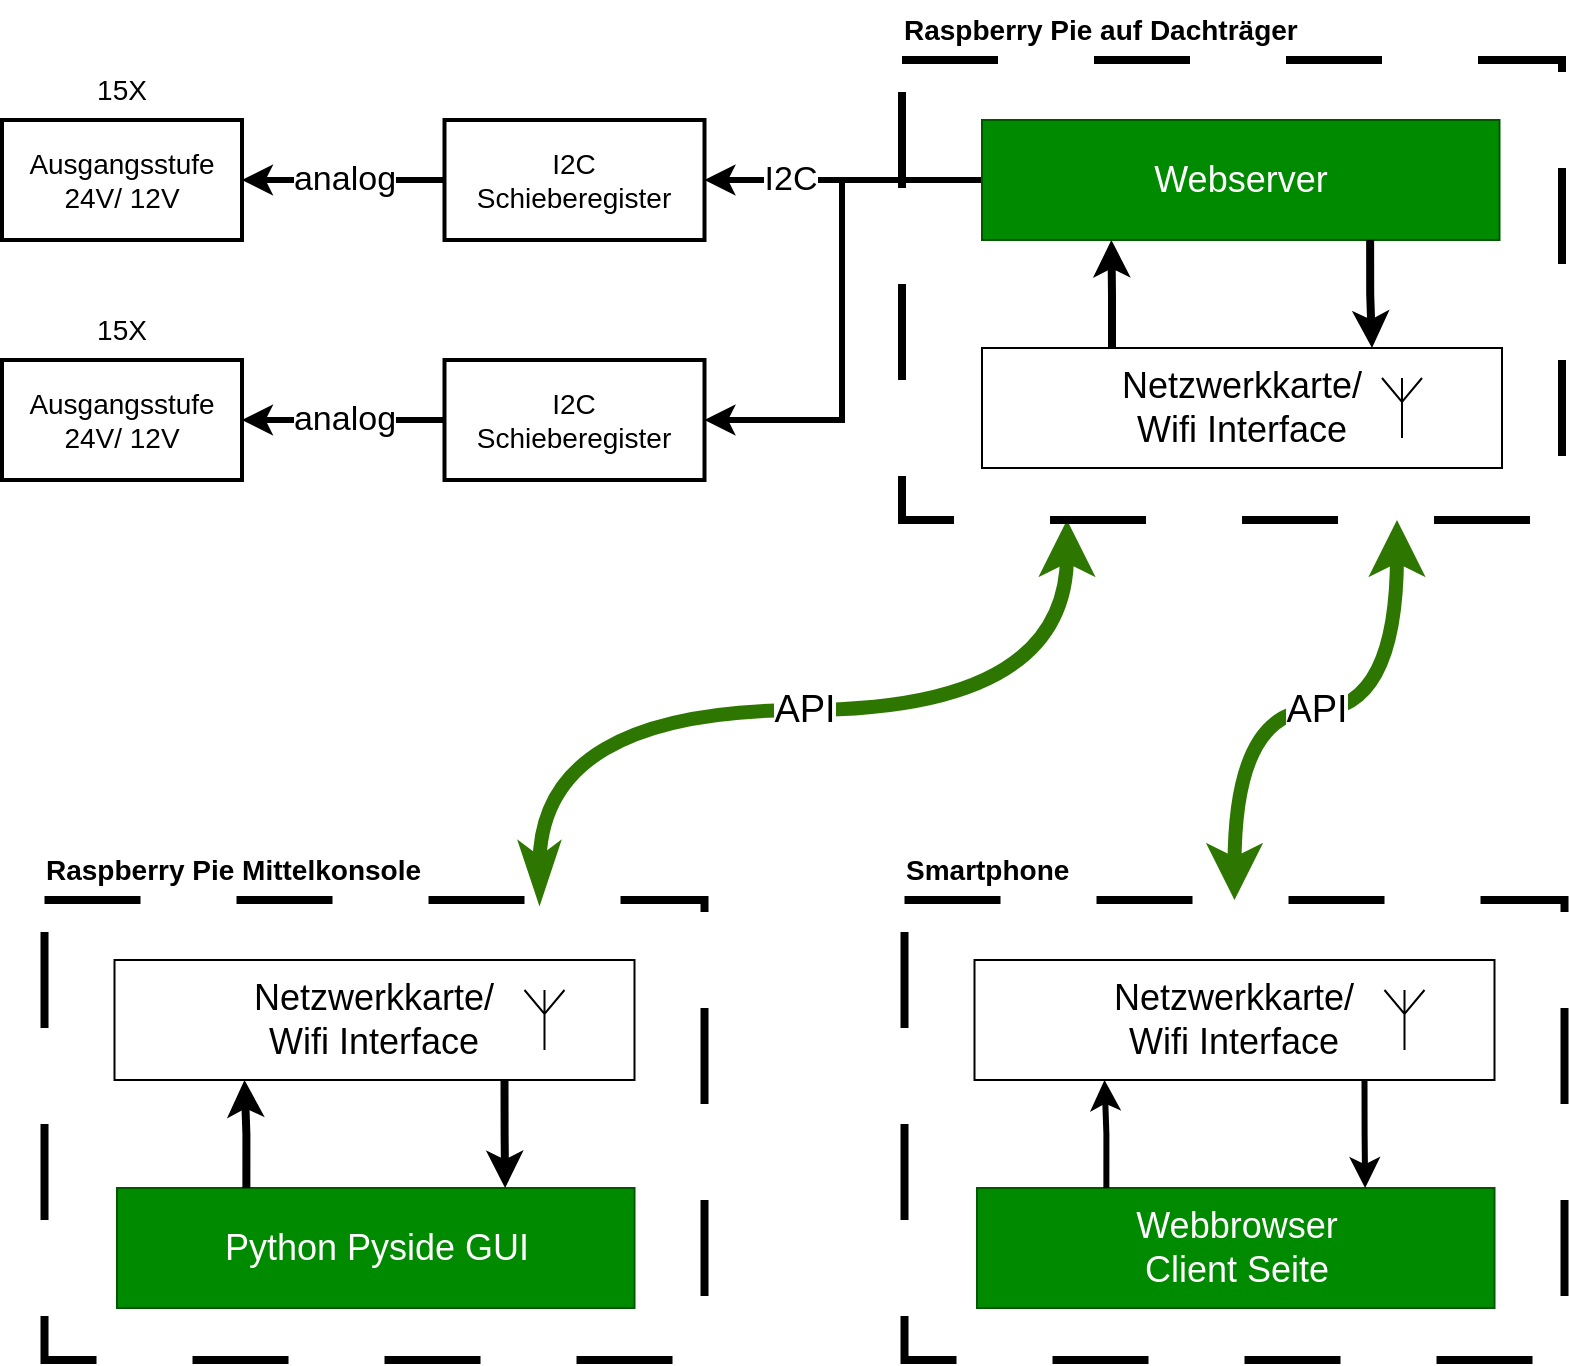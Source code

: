 <mxfile version="21.1.2" type="device">
  <diagram name="Page-1" id="Pg1XpjBiWAMOqzFmVkYa">
    <mxGraphModel dx="941" dy="644" grid="1" gridSize="10" guides="1" tooltips="1" connect="1" arrows="1" fold="1" page="1" pageScale="1" pageWidth="1169" pageHeight="827" background="none" math="0" shadow="0">
      <root>
        <mxCell id="0" />
        <mxCell id="1" parent="0" />
        <mxCell id="GWNYYibfc6u7Uzu7YpZk-8" value="I2C" style="edgeStyle=orthogonalEdgeStyle;rounded=0;orthogonalLoop=1;jettySize=auto;html=1;exitX=0;exitY=0.5;exitDx=0;exitDy=0;strokeWidth=3;fontSize=17;" parent="1" source="GWNYYibfc6u7Uzu7YpZk-1" target="GWNYYibfc6u7Uzu7YpZk-3" edge="1">
          <mxGeometry x="0.385" relative="1" as="geometry">
            <mxPoint as="offset" />
          </mxGeometry>
        </mxCell>
        <mxCell id="GWNYYibfc6u7Uzu7YpZk-29" style="edgeStyle=orthogonalEdgeStyle;rounded=0;orthogonalLoop=1;jettySize=auto;html=1;exitX=0;exitY=0.5;exitDx=0;exitDy=0;entryX=1;entryY=0.5;entryDx=0;entryDy=0;strokeWidth=3;" parent="1" source="GWNYYibfc6u7Uzu7YpZk-1" target="GWNYYibfc6u7Uzu7YpZk-6" edge="1">
          <mxGeometry relative="1" as="geometry">
            <Array as="points">
              <mxPoint x="440" y="160" />
              <mxPoint x="440" y="280" />
            </Array>
          </mxGeometry>
        </mxCell>
        <mxCell id="GWNYYibfc6u7Uzu7YpZk-2" value="Ausgangsstufe 24V/ 12V" style="rounded=0;whiteSpace=wrap;html=1;fontSize=14;strokeWidth=2;" parent="1" vertex="1">
          <mxGeometry x="20" y="130" width="120" height="60" as="geometry" />
        </mxCell>
        <mxCell id="GWNYYibfc6u7Uzu7YpZk-10" value="analog" style="edgeStyle=orthogonalEdgeStyle;rounded=0;orthogonalLoop=1;jettySize=auto;html=1;exitX=0;exitY=0.5;exitDx=0;exitDy=0;strokeWidth=3;fontSize=17;" parent="1" source="GWNYYibfc6u7Uzu7YpZk-3" target="GWNYYibfc6u7Uzu7YpZk-2" edge="1">
          <mxGeometry relative="1" as="geometry" />
        </mxCell>
        <mxCell id="GWNYYibfc6u7Uzu7YpZk-3" value="I2C &lt;br style=&quot;font-size: 14px;&quot;&gt;Schieberegister" style="rounded=0;whiteSpace=wrap;html=1;fontSize=14;strokeWidth=2;" parent="1" vertex="1">
          <mxGeometry x="241.25" y="130" width="130" height="60" as="geometry" />
        </mxCell>
        <mxCell id="GWNYYibfc6u7Uzu7YpZk-4" value="15X" style="text;html=1;strokeColor=none;fillColor=none;align=center;verticalAlign=middle;whiteSpace=wrap;rounded=0;fontSize=14;" parent="1" vertex="1">
          <mxGeometry x="50" y="100" width="60" height="30" as="geometry" />
        </mxCell>
        <mxCell id="GWNYYibfc6u7Uzu7YpZk-5" value="Ausgangsstufe 24V/ 12V" style="rounded=0;whiteSpace=wrap;html=1;fontSize=14;strokeWidth=2;" parent="1" vertex="1">
          <mxGeometry x="20" y="250" width="120" height="60" as="geometry" />
        </mxCell>
        <mxCell id="GWNYYibfc6u7Uzu7YpZk-11" value="analog" style="edgeStyle=orthogonalEdgeStyle;rounded=0;orthogonalLoop=1;jettySize=auto;html=1;exitX=0;exitY=0.5;exitDx=0;exitDy=0;entryX=1;entryY=0.5;entryDx=0;entryDy=0;strokeWidth=3;fontSize=17;" parent="1" source="GWNYYibfc6u7Uzu7YpZk-6" target="GWNYYibfc6u7Uzu7YpZk-5" edge="1">
          <mxGeometry relative="1" as="geometry" />
        </mxCell>
        <mxCell id="GWNYYibfc6u7Uzu7YpZk-6" value="I2C &lt;br style=&quot;font-size: 14px;&quot;&gt;Schieberegister" style="rounded=0;whiteSpace=wrap;html=1;fontSize=14;strokeWidth=2;" parent="1" vertex="1">
          <mxGeometry x="241.25" y="250" width="130" height="60" as="geometry" />
        </mxCell>
        <mxCell id="GWNYYibfc6u7Uzu7YpZk-7" value="15X" style="text;html=1;strokeColor=none;fillColor=none;align=center;verticalAlign=middle;whiteSpace=wrap;rounded=0;fontSize=14;" parent="1" vertex="1">
          <mxGeometry x="50" y="220" width="60" height="30" as="geometry" />
        </mxCell>
        <mxCell id="GWNYYibfc6u7Uzu7YpZk-49" value="API" style="edgeStyle=orthogonalEdgeStyle;rounded=0;orthogonalLoop=1;jettySize=auto;html=1;exitX=0.75;exitY=0;exitDx=0;exitDy=0;entryX=0.25;entryY=1;entryDx=0;entryDy=0;curved=1;startArrow=classicThin;startFill=1;fillColor=#60a917;strokeColor=#2D7600;strokeWidth=7;fontSize=19;" parent="1" source="GWNYYibfc6u7Uzu7YpZk-31" target="GWNYYibfc6u7Uzu7YpZk-12" edge="1">
          <mxGeometry relative="1" as="geometry" />
        </mxCell>
        <mxCell id="GWNYYibfc6u7Uzu7YpZk-50" value="API" style="edgeStyle=orthogonalEdgeStyle;rounded=0;orthogonalLoop=1;jettySize=auto;html=1;exitX=0.5;exitY=0;exitDx=0;exitDy=0;entryX=0.75;entryY=1;entryDx=0;entryDy=0;curved=1;startArrow=classic;startFill=1;fillColor=#60a917;strokeColor=#2D7600;strokeWidth=7;fontSize=19;" parent="1" source="GWNYYibfc6u7Uzu7YpZk-44" target="GWNYYibfc6u7Uzu7YpZk-12" edge="1">
          <mxGeometry relative="1" as="geometry" />
        </mxCell>
        <mxCell id="GWNYYibfc6u7Uzu7YpZk-58" value="" style="group;strokeWidth=3;fontSize=18;" parent="1" vertex="1" connectable="0">
          <mxGeometry x="40" y="490" width="331.25" height="260" as="geometry" />
        </mxCell>
        <mxCell id="GWNYYibfc6u7Uzu7YpZk-31" value="" style="rounded=0;whiteSpace=wrap;html=1;fillColor=none;dashed=1;dashPattern=12 12;strokeWidth=4;" parent="GWNYYibfc6u7Uzu7YpZk-58" vertex="1">
          <mxGeometry x="1.25" y="30" width="330" height="230" as="geometry" />
        </mxCell>
        <mxCell id="GWNYYibfc6u7Uzu7YpZk-33" value="Python Pyside GUI" style="rounded=0;whiteSpace=wrap;html=1;fillColor=#008a00;fontColor=#ffffff;strokeColor=#005700;fontSize=18;" parent="GWNYYibfc6u7Uzu7YpZk-58" vertex="1">
          <mxGeometry x="37.5" y="174" width="258.75" height="60" as="geometry" />
        </mxCell>
        <mxCell id="GWNYYibfc6u7Uzu7YpZk-34" value="Raspberry Pie Mittelkonsole" style="text;html=1;strokeColor=none;fillColor=none;align=left;verticalAlign=middle;whiteSpace=wrap;rounded=0;fontStyle=1;fontSize=14;" parent="GWNYYibfc6u7Uzu7YpZk-58" vertex="1">
          <mxGeometry width="202.5" height="30" as="geometry" />
        </mxCell>
        <mxCell id="GWNYYibfc6u7Uzu7YpZk-52" style="edgeStyle=orthogonalEdgeStyle;rounded=0;orthogonalLoop=1;jettySize=auto;html=1;exitX=0.75;exitY=1;exitDx=0;exitDy=0;exitPerimeter=0;entryX=0.75;entryY=0;entryDx=0;entryDy=0;strokeWidth=4;" parent="GWNYYibfc6u7Uzu7YpZk-58" source="GWNYYibfc6u7Uzu7YpZk-39" target="GWNYYibfc6u7Uzu7YpZk-33" edge="1">
          <mxGeometry relative="1" as="geometry" />
        </mxCell>
        <mxCell id="GWNYYibfc6u7Uzu7YpZk-39" value="Netzwerkkarte/&lt;br style=&quot;font-size: 18px;&quot;&gt;Wifi Interface" style="rounded=0;whiteSpace=wrap;html=1;points=[[0,0,0,0,0],[0,0.25,0,0,0],[0,0.5,0,0,0],[0,0.75,0,0,0],[0,1,0,0,0],[0.13,0,0,0,0],[0.25,0,0,0,0],[0.25,1,0,0,0],[0.38,0,0,0,0],[0.5,0,0,0,0],[0.5,1,0,0,0],[0.62,0,0,0,0],[0.75,0,0,0,0],[0.75,1,0,0,0],[0.87,0,0,0,0],[1,0,0,0,0],[1,0.25,0,0,0],[1,0.5,0,0,0],[1,0.75,0,0,0],[1,1,0,0,0]];fontSize=18;" parent="GWNYYibfc6u7Uzu7YpZk-58" vertex="1">
          <mxGeometry x="36.25" y="60" width="260" height="60" as="geometry" />
        </mxCell>
        <mxCell id="GWNYYibfc6u7Uzu7YpZk-51" style="edgeStyle=orthogonalEdgeStyle;rounded=0;orthogonalLoop=1;jettySize=auto;html=1;exitX=0.25;exitY=0;exitDx=0;exitDy=0;entryX=0.25;entryY=1;entryDx=0;entryDy=0;entryPerimeter=0;strokeWidth=4;" parent="GWNYYibfc6u7Uzu7YpZk-58" source="GWNYYibfc6u7Uzu7YpZk-33" target="GWNYYibfc6u7Uzu7YpZk-39" edge="1">
          <mxGeometry relative="1" as="geometry" />
        </mxCell>
        <mxCell id="GWNYYibfc6u7Uzu7YpZk-40" value="" style="verticalLabelPosition=bottom;shadow=0;dashed=0;align=center;html=1;verticalAlign=top;shape=mxgraph.electrical.radio.aerial_-_antenna_1;" parent="GWNYYibfc6u7Uzu7YpZk-58" vertex="1">
          <mxGeometry x="241.25" y="75" width="20" height="30" as="geometry" />
        </mxCell>
        <mxCell id="GWNYYibfc6u7Uzu7YpZk-44" value="" style="rounded=0;whiteSpace=wrap;html=1;fillColor=none;dashed=1;dashPattern=12 12;strokeWidth=4;" parent="1" vertex="1">
          <mxGeometry x="471.25" y="520" width="330" height="230" as="geometry" />
        </mxCell>
        <mxCell id="GWNYYibfc6u7Uzu7YpZk-45" value="Webbrowser&lt;br style=&quot;font-size: 18px;&quot;&gt;Client Seite" style="rounded=0;whiteSpace=wrap;html=1;fillColor=#008a00;fontColor=#ffffff;strokeColor=#005700;fontSize=18;" parent="1" vertex="1">
          <mxGeometry x="507.5" y="664" width="258.75" height="60" as="geometry" />
        </mxCell>
        <mxCell id="GWNYYibfc6u7Uzu7YpZk-46" value="&lt;font style=&quot;font-size: 14px;&quot;&gt;Smartphone&lt;/font&gt;" style="text;html=1;strokeColor=none;fillColor=none;align=left;verticalAlign=middle;whiteSpace=wrap;rounded=0;fontStyle=1" parent="1" vertex="1">
          <mxGeometry x="470" y="490" width="202.5" height="30" as="geometry" />
        </mxCell>
        <mxCell id="GWNYYibfc6u7Uzu7YpZk-54" style="edgeStyle=orthogonalEdgeStyle;rounded=0;orthogonalLoop=1;jettySize=auto;html=1;exitX=0.75;exitY=1;exitDx=0;exitDy=0;exitPerimeter=0;entryX=0.75;entryY=0;entryDx=0;entryDy=0;strokeWidth=3;" parent="1" source="GWNYYibfc6u7Uzu7YpZk-47" target="GWNYYibfc6u7Uzu7YpZk-45" edge="1">
          <mxGeometry relative="1" as="geometry" />
        </mxCell>
        <mxCell id="GWNYYibfc6u7Uzu7YpZk-47" value="Netzwerkkarte/&lt;br style=&quot;font-size: 18px;&quot;&gt;Wifi Interface" style="rounded=0;whiteSpace=wrap;html=1;points=[[0,0,0,0,0],[0,0.25,0,0,0],[0,0.5,0,0,0],[0,0.75,0,0,0],[0,1,0,0,0],[0.13,0,0,0,0],[0.25,0,0,0,0],[0.25,1,0,0,0],[0.38,0,0,0,0],[0.5,0,0,0,0],[0.5,1,0,0,0],[0.62,0,0,0,0],[0.75,0,0,0,0],[0.75,1,0,0,0],[0.87,0,0,0,0],[1,0,0,0,0],[1,0.25,0,0,0],[1,0.5,0,0,0],[1,0.75,0,0,0],[1,1,0,0,0]];fontSize=18;" parent="1" vertex="1">
          <mxGeometry x="506.25" y="550" width="260" height="60" as="geometry" />
        </mxCell>
        <mxCell id="GWNYYibfc6u7Uzu7YpZk-53" style="edgeStyle=orthogonalEdgeStyle;rounded=0;orthogonalLoop=1;jettySize=auto;html=1;exitX=0.25;exitY=0;exitDx=0;exitDy=0;entryX=0.25;entryY=1;entryDx=0;entryDy=0;entryPerimeter=0;strokeWidth=3;" parent="1" source="GWNYYibfc6u7Uzu7YpZk-45" target="GWNYYibfc6u7Uzu7YpZk-47" edge="1">
          <mxGeometry relative="1" as="geometry" />
        </mxCell>
        <mxCell id="GWNYYibfc6u7Uzu7YpZk-48" value="" style="verticalLabelPosition=bottom;shadow=0;dashed=0;align=center;html=1;verticalAlign=top;shape=mxgraph.electrical.radio.aerial_-_antenna_1;" parent="1" vertex="1">
          <mxGeometry x="711.25" y="565" width="20" height="30" as="geometry" />
        </mxCell>
        <mxCell id="GWNYYibfc6u7Uzu7YpZk-12" value="" style="rounded=0;whiteSpace=wrap;html=1;fillColor=none;dashed=1;dashPattern=12 12;strokeWidth=4;perimeterSpacing=0;" parent="1" vertex="1">
          <mxGeometry x="470" y="100" width="330" height="230" as="geometry" />
        </mxCell>
        <mxCell id="GWNYYibfc6u7Uzu7YpZk-1" value="Webserver" style="rounded=0;whiteSpace=wrap;html=1;fillColor=#008a00;fontColor=#ffffff;strokeColor=#005700;fontSize=18;" parent="1" vertex="1">
          <mxGeometry x="510" y="130" width="258.75" height="60" as="geometry" />
        </mxCell>
        <mxCell id="GWNYYibfc6u7Uzu7YpZk-13" value="Raspberry Pie auf Dachträger" style="text;html=1;strokeColor=none;fillColor=none;align=left;verticalAlign=middle;whiteSpace=wrap;rounded=0;fontStyle=1;fontSize=14;" parent="1" vertex="1">
          <mxGeometry x="468.75" y="70" width="202.5" height="30" as="geometry" />
        </mxCell>
        <mxCell id="GWNYYibfc6u7Uzu7YpZk-22" style="edgeStyle=orthogonalEdgeStyle;rounded=0;orthogonalLoop=1;jettySize=auto;html=1;exitX=0.25;exitY=0;exitDx=0;exitDy=0;exitPerimeter=0;entryX=0.25;entryY=1;entryDx=0;entryDy=0;strokeWidth=4;" parent="1" source="GWNYYibfc6u7Uzu7YpZk-15" target="GWNYYibfc6u7Uzu7YpZk-1" edge="1">
          <mxGeometry relative="1" as="geometry" />
        </mxCell>
        <mxCell id="GWNYYibfc6u7Uzu7YpZk-15" value="Netzwerkkarte/&lt;br style=&quot;font-size: 18px;&quot;&gt;Wifi Interface" style="rounded=0;whiteSpace=wrap;html=1;points=[[0,0,0,0,0],[0,0.25,0,0,0],[0,0.5,0,0,0],[0,0.75,0,0,0],[0,1,0,0,0],[0.13,0,0,0,0],[0.25,0,0,0,0],[0.25,1,0,0,0],[0.38,0,0,0,0],[0.5,0,0,0,0],[0.5,1,0,0,0],[0.62,0,0,0,0],[0.75,0,0,0,0],[0.75,1,0,0,0],[0.87,0,0,0,0],[1,0,0,0,0],[1,0.25,0,0,0],[1,0.5,0,0,0],[1,0.75,0,0,0],[1,1,0,0,0]];fontSize=18;" parent="1" vertex="1">
          <mxGeometry x="510" y="244" width="260" height="60" as="geometry" />
        </mxCell>
        <mxCell id="GWNYYibfc6u7Uzu7YpZk-23" style="edgeStyle=orthogonalEdgeStyle;rounded=0;orthogonalLoop=1;jettySize=auto;html=1;exitX=0.75;exitY=1;exitDx=0;exitDy=0;entryX=0.75;entryY=0;entryDx=0;entryDy=0;entryPerimeter=0;strokeWidth=4;" parent="1" source="GWNYYibfc6u7Uzu7YpZk-1" target="GWNYYibfc6u7Uzu7YpZk-15" edge="1">
          <mxGeometry relative="1" as="geometry" />
        </mxCell>
        <mxCell id="GWNYYibfc6u7Uzu7YpZk-16" value="" style="verticalLabelPosition=bottom;shadow=0;dashed=0;align=center;html=1;verticalAlign=top;shape=mxgraph.electrical.radio.aerial_-_antenna_1;" parent="1" vertex="1">
          <mxGeometry x="710" y="259" width="20" height="30" as="geometry" />
        </mxCell>
      </root>
    </mxGraphModel>
  </diagram>
</mxfile>
